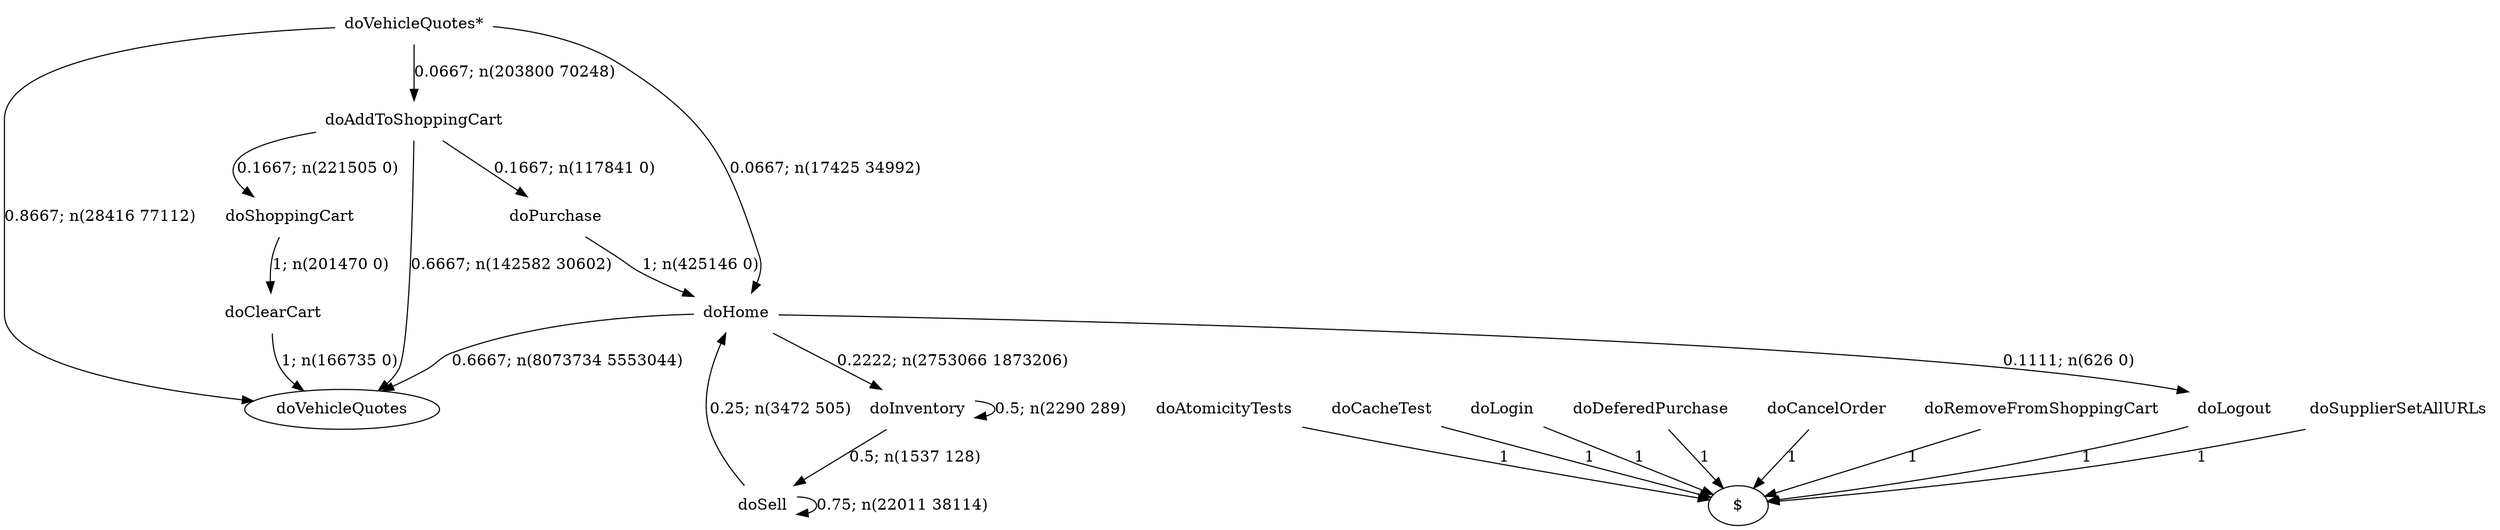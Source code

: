 digraph G {"doVehicleQuotes*" [label="doVehicleQuotes*",shape=none];"doSupplierSetAllURLs" [label="doSupplierSetAllURLs",shape=none];"doAtomicityTests" [label="doAtomicityTests",shape=none];"doCacheTest" [label="doCacheTest",shape=none];"doLogin" [label="doLogin",shape=none];"doAddToShoppingCart" [label="doAddToShoppingCart",shape=none];"doDeferedPurchase" [label="doDeferedPurchase",shape=none];"doHome" [label="doHome",shape=none];"doShoppingCart" [label="doShoppingCart",shape=none];"doClearCart" [label="doClearCart",shape=none];"doPurchase" [label="doPurchase",shape=none];"doInventory" [label="doInventory",shape=none];"doSell" [label="doSell",shape=none];"doLogout" [label="doLogout",shape=none];"doCancelOrder" [label="doCancelOrder",shape=none];"doRemoveFromShoppingCart" [label="doRemoveFromShoppingCart",shape=none];"doVehicleQuotes*"->"doVehicleQuotes" [style=solid,label="0.8667; n(28416 77112)"];"doVehicleQuotes*"->"doAddToShoppingCart" [style=solid,label="0.0667; n(203800 70248)"];"doVehicleQuotes*"->"doHome" [style=solid,label="0.0667; n(17425 34992)"];"doSupplierSetAllURLs"->"$" [style=solid,label="1"];"doAtomicityTests"->"$" [style=solid,label="1"];"doCacheTest"->"$" [style=solid,label="1"];"doLogin"->"$" [style=solid,label="1"];"doAddToShoppingCart"->"doVehicleQuotes" [style=solid,label="0.6667; n(142582 30602)"];"doAddToShoppingCart"->"doShoppingCart" [style=solid,label="0.1667; n(221505 0)"];"doAddToShoppingCart"->"doPurchase" [style=solid,label="0.1667; n(117841 0)"];"doDeferedPurchase"->"$" [style=solid,label="1"];"doHome"->"doVehicleQuotes" [style=solid,label="0.6667; n(8073734 5553044)"];"doHome"->"doInventory" [style=solid,label="0.2222; n(2753066 1873206)"];"doHome"->"doLogout" [style=solid,label="0.1111; n(626 0)"];"doShoppingCart"->"doClearCart" [style=solid,label="1; n(201470 0)"];"doClearCart"->"doVehicleQuotes" [style=solid,label="1; n(166735 0)"];"doPurchase"->"doHome" [style=solid,label="1; n(425146 0)"];"doInventory"->"doInventory" [style=solid,label="0.5; n(2290 289)"];"doInventory"->"doSell" [style=solid,label="0.5; n(1537 128)"];"doSell"->"doHome" [style=solid,label="0.25; n(3472 505)"];"doSell"->"doSell" [style=solid,label="0.75; n(22011 38114)"];"doLogout"->"$" [style=solid,label="1"];"doCancelOrder"->"$" [style=solid,label="1"];"doRemoveFromShoppingCart"->"$" [style=solid,label="1"];}